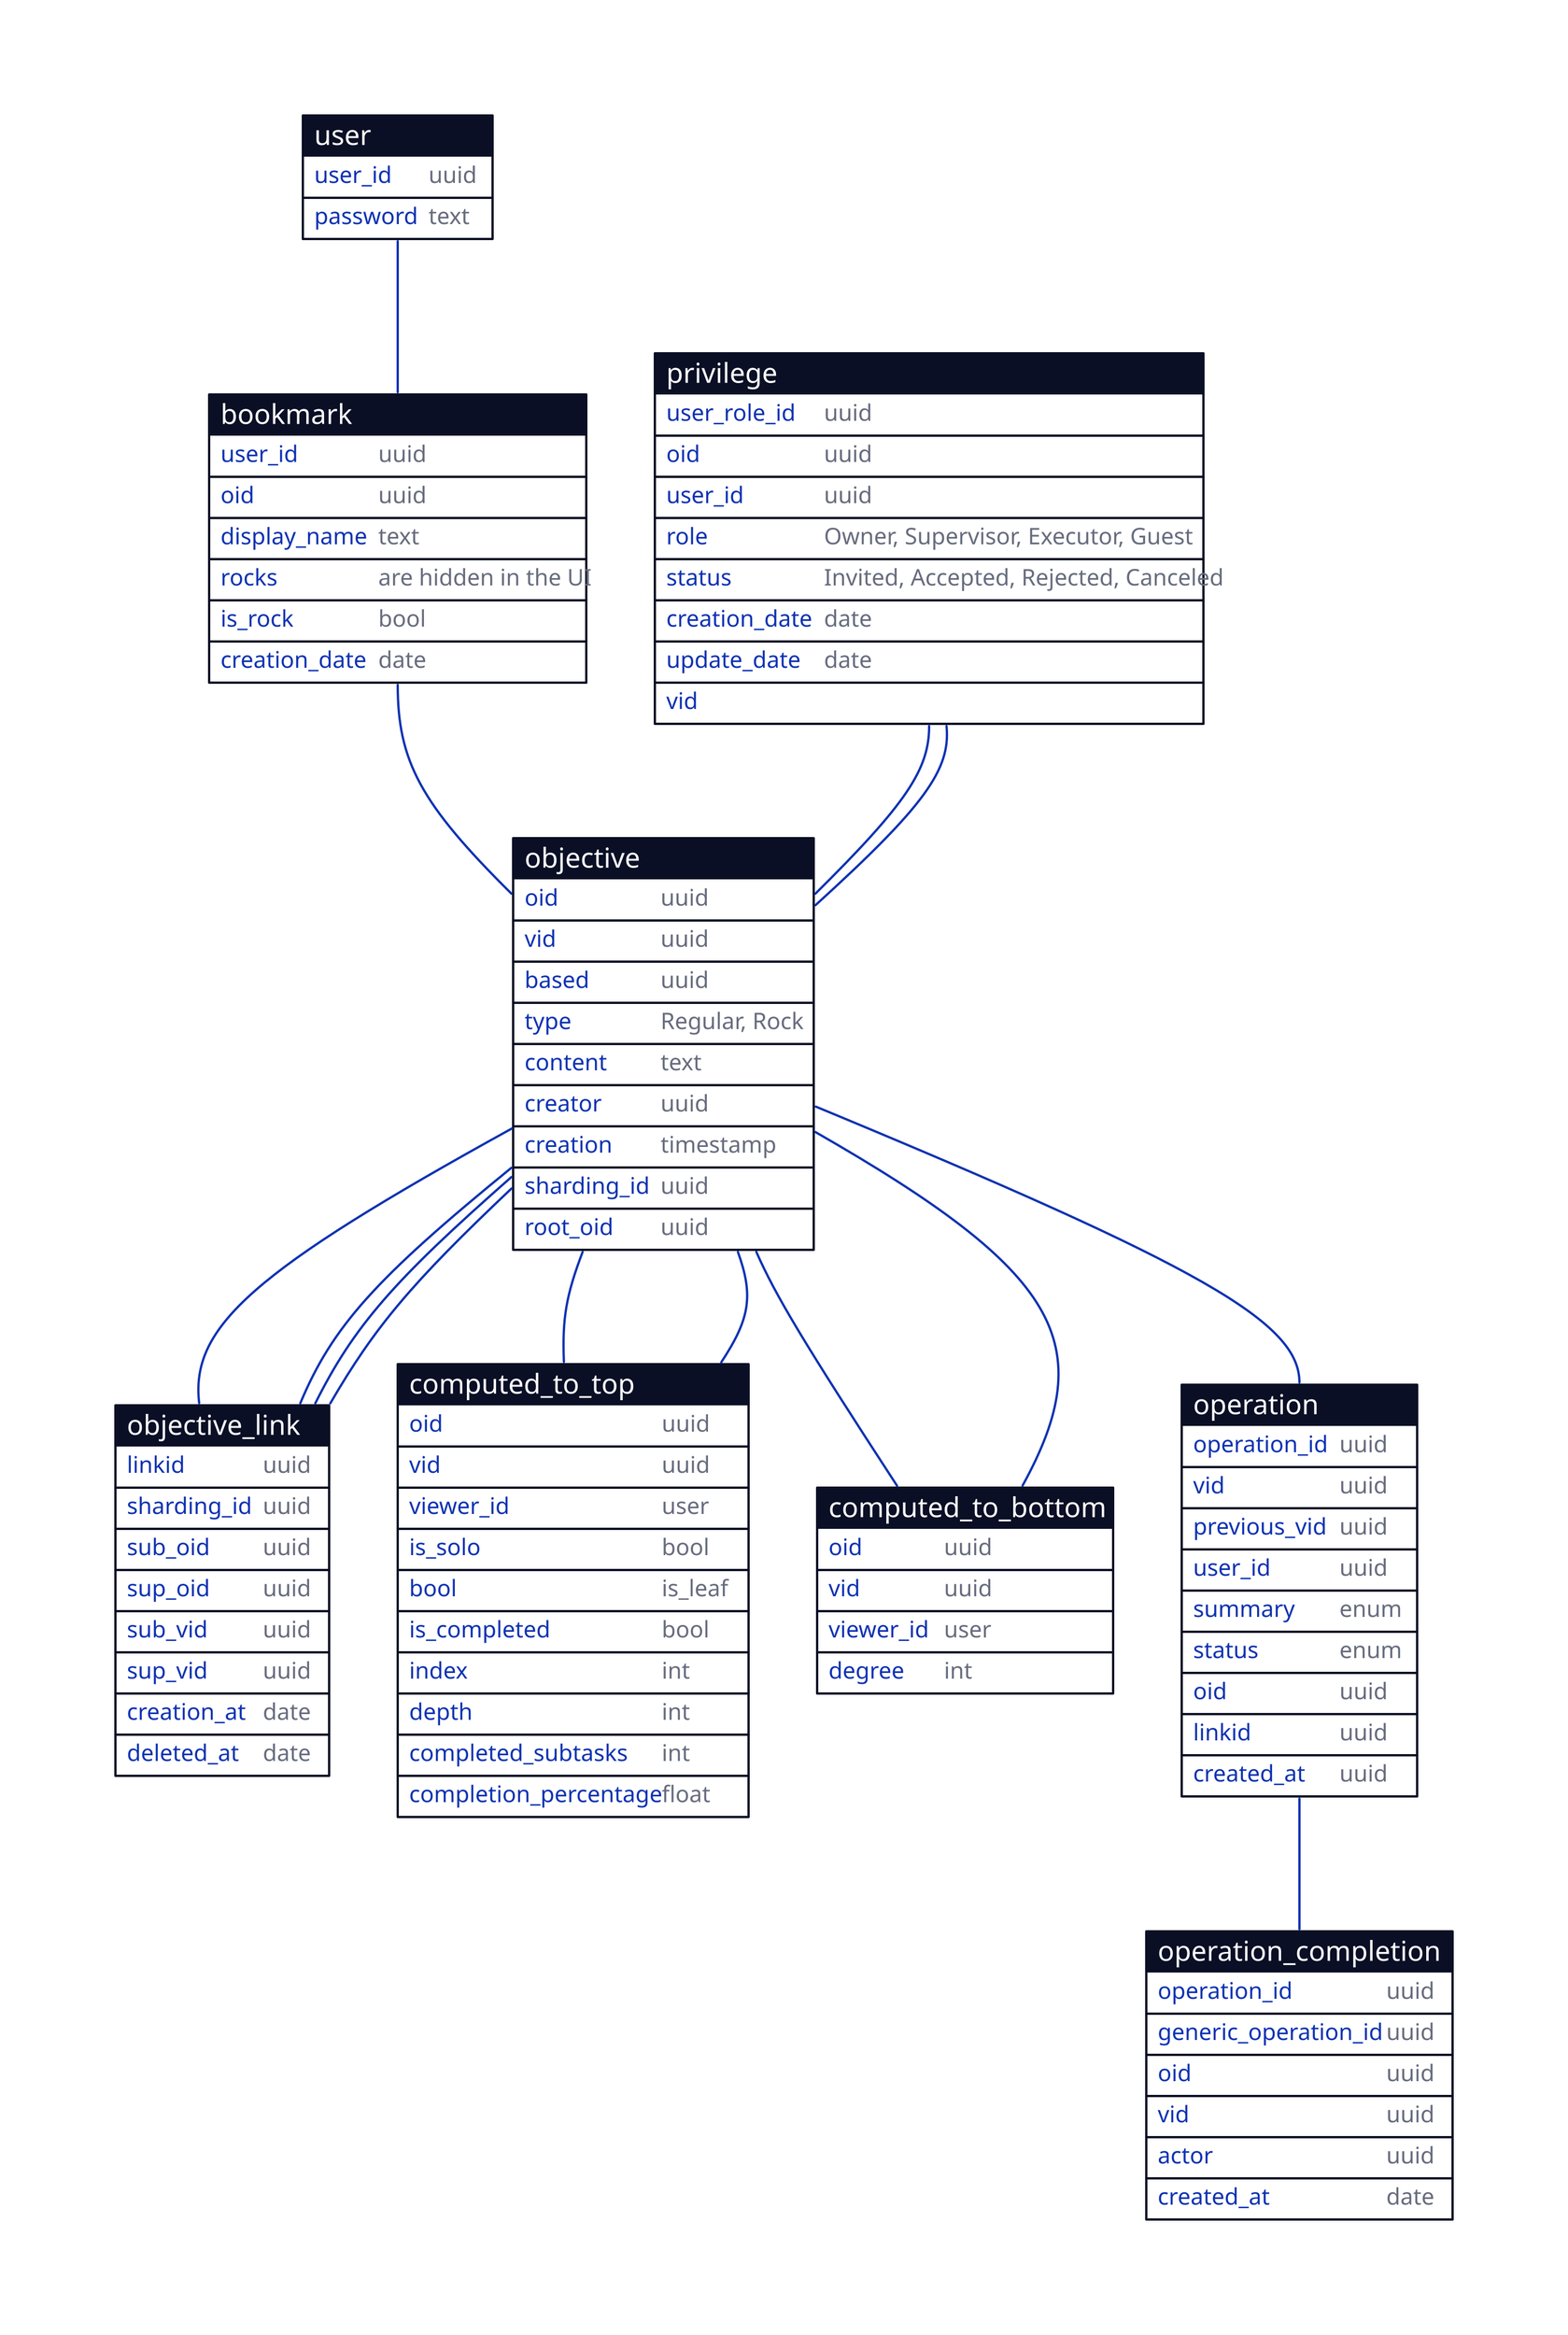 user: {
  shape: sql_table

  user_id: uuid
  password: text
}

user -- bookmark

bookmark: {
  shape: sql_table

  user_id: uuid
  oid: uuid
  display_name: text
  rocks: are hidden in the UI
  is_rock: bool
  creation_date: date
}

privilege: {
  shape: sql_table

  user_role_id: uuid
  oid: uuid
  user_id: uuid
  role: "Owner, Supervisor, Executor, Guest"
  status: "Invited, Accepted, Rejected, Canceled"
  creation_date: date
  update_date: date
}

objective: {
  shape: sql_table

  oid: uuid
  vid: uuid
  based: uuid
  type: "Regular, Rock"
  content: text
  creator: uuid
  creation: timestamp

  # "Inherit: super obj, randomize else" 
  sharding_id: uuid
  # "Needed: for sharding." 
  root_oid: uuid
}

# recalculate every link on a tree when new viewer come" ?
objective_link: {
  shape: sql_table

  linkid: uuid

  # "Inherit: super obj, randomize otherwise" 
  sharding_id: uuid

  sub_oid: uuid
  sup_oid: uuid
  sub_vid: uuid
  sup_vid: uuid

  creation_at: date
  deleted_at: date
}

objective.oid -- objective_link.sup_oid
objective.oid -- objective_link.sub_oid
objective.vid -- objective_link.sup_vid
objective.vid -- objective_link.sub_vid

# a bookmark points to a root node of a work tree
bookmark -- objective

# Any task with custom privilege hand.can have owner/viewers/executors
privilege.oid -- objective.oid
privilege.vid -- objective.vid

computed_to_top: {
  shape: sql_table

  oid: uuid
  vid: uuid
  viewer_id: user

  is_solo: bool
  bool: is_leaf
  # "for: leaf" 
  is_completed: bool

  # "inherited: from inviter on task creation." 
  index: int
  depth: int
  # "changes: for each user. divide with degree to find completion_percentage" 
  completed_subtasks: int
  # "changes: for each user. not the same with objective.is_completed" 
  completion_percentage: float
}

computed_to_bottom: {
  shape: sql_table

  oid: uuid
  vid: uuid
  viewer_id: user

  degree: int
}

objective.oid -- computed_to_top.oid
objective.vid -- computed_to_top.vid

objective.oid -- computed_to_bottom.oid
objective.vid -- computed_to_bottom.vid

operation: {
  shape: sql_table

  operation_id: uuid
  vid: uuid
  previous_vid: uuid

  user_id: uuid
  summary: enum
  status: enum

  oid: uuid
  linkid: uuid

  created_at: uuid
}

operation_completion: {
  shape: sql_table

  operation_id: uuid
  generic_operation_id: uuid
  oid: uuid
  vid: uuid
  actor: uuid
  created_at: date
}

operation -- operation_completion

objective -- operation
